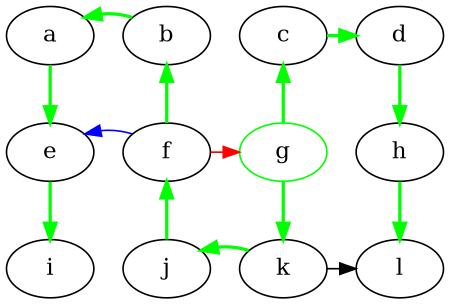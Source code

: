 digraph G {
  size = "3,3";

  { rank = same; a b c d }
  { rank = same; e f g h }
  { rank = same; i j k l }

  g [label = "g",color=green];
  c [label = "c"];
  d [label = "d"];
  h [label = "h"];
  l [label = "l"];
  k [label = "k"];
  j [label = "j"];
  f [label = "f"];
  b [label = "b"];
  a [label = "a"];
  e [label = "e"];
  i [label = "i"];

  a -> e [color=green,style=bold];
  a -> b [style = invis ];
  b -> a [constraint = false,color=green,style=bold];
  b -> c [style = invis ];
  c -> d [color=green,style=bold];
  d -> h [color=green,style=bold];
  e -> i[color=green,style=bold];
  e -> f [style = invis ];
  f -> b [constraint = false,color=green,style=bold];
  f -> e [constraint = false,color=blue];
  f -> g [color=red];
  g -> k[color=green,style=bold];
  g -> c [constraint = false,color=green,style=bold];
  g -> h [style = invis ];
  h -> l [color=green,style=bold];
  i -> j [style = invis ];
  j -> f [constraint = false,color=green,style=bold];
  j -> k [style = invis ];
  k -> j[color=green,style=bold];
  k -> l
}